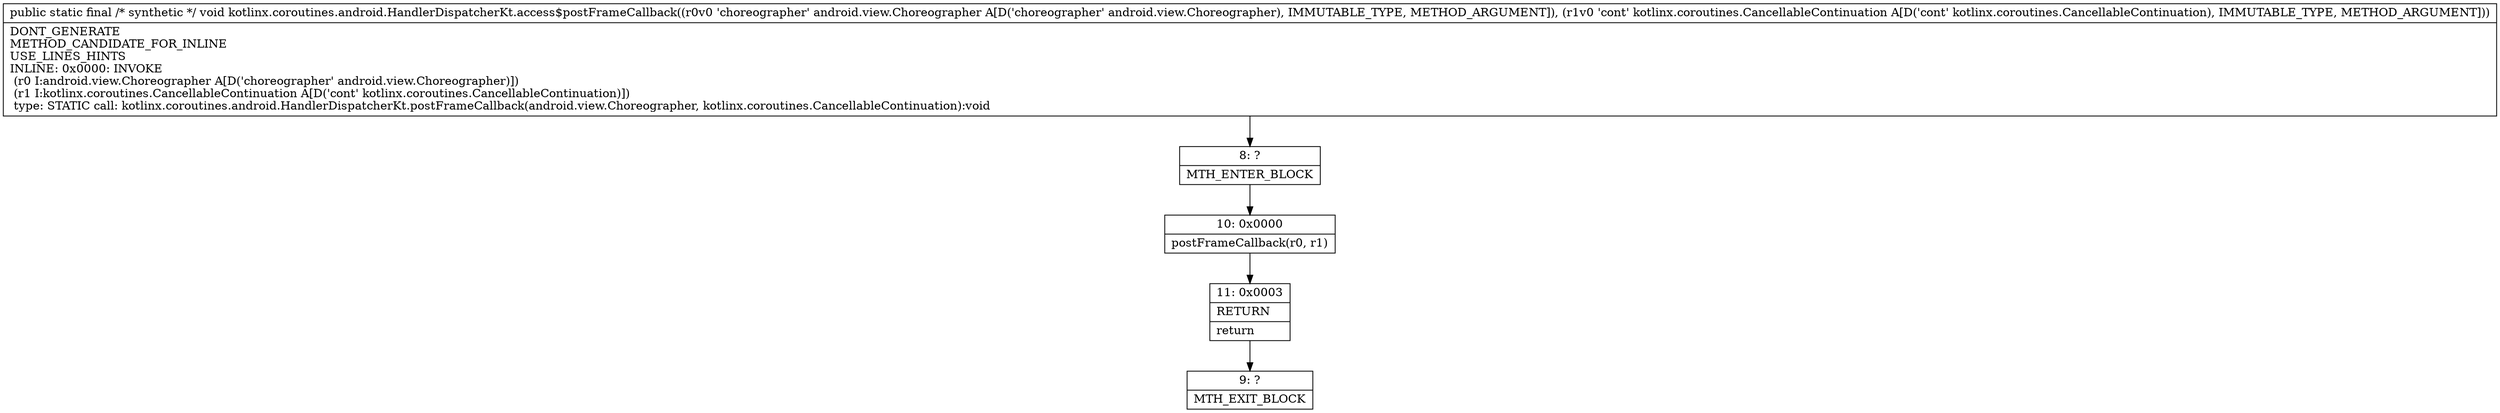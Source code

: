 digraph "CFG forkotlinx.coroutines.android.HandlerDispatcherKt.access$postFrameCallback(Landroid\/view\/Choreographer;Lkotlinx\/coroutines\/CancellableContinuation;)V" {
Node_8 [shape=record,label="{8\:\ ?|MTH_ENTER_BLOCK\l}"];
Node_10 [shape=record,label="{10\:\ 0x0000|postFrameCallback(r0, r1)\l}"];
Node_11 [shape=record,label="{11\:\ 0x0003|RETURN\l|return\l}"];
Node_9 [shape=record,label="{9\:\ ?|MTH_EXIT_BLOCK\l}"];
MethodNode[shape=record,label="{public static final \/* synthetic *\/ void kotlinx.coroutines.android.HandlerDispatcherKt.access$postFrameCallback((r0v0 'choreographer' android.view.Choreographer A[D('choreographer' android.view.Choreographer), IMMUTABLE_TYPE, METHOD_ARGUMENT]), (r1v0 'cont' kotlinx.coroutines.CancellableContinuation A[D('cont' kotlinx.coroutines.CancellableContinuation), IMMUTABLE_TYPE, METHOD_ARGUMENT]))  | DONT_GENERATE\lMETHOD_CANDIDATE_FOR_INLINE\lUSE_LINES_HINTS\lINLINE: 0x0000: INVOKE  \l  (r0 I:android.view.Choreographer A[D('choreographer' android.view.Choreographer)])\l  (r1 I:kotlinx.coroutines.CancellableContinuation A[D('cont' kotlinx.coroutines.CancellableContinuation)])\l type: STATIC call: kotlinx.coroutines.android.HandlerDispatcherKt.postFrameCallback(android.view.Choreographer, kotlinx.coroutines.CancellableContinuation):void\l}"];
MethodNode -> Node_8;Node_8 -> Node_10;
Node_10 -> Node_11;
Node_11 -> Node_9;
}

